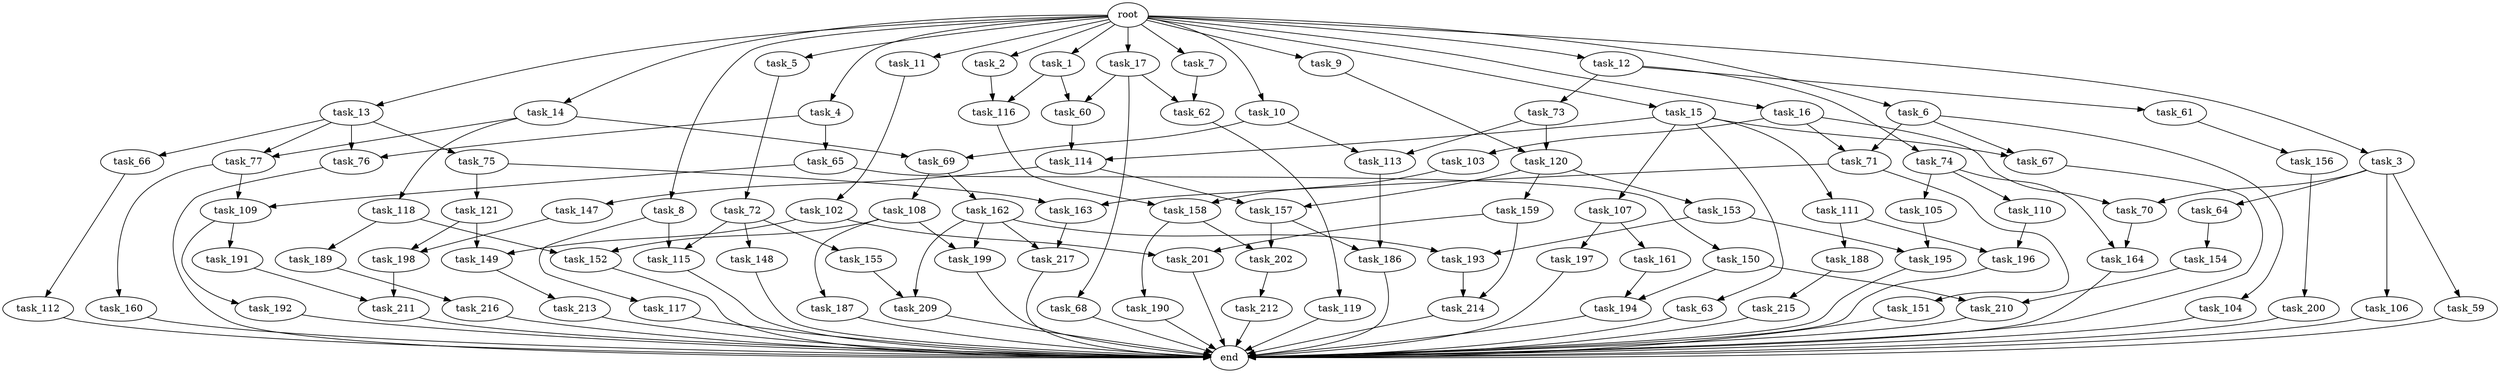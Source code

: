 digraph G {
  task_149 [size="936302870.528000"];
  task_192 [size="137438953.472000"];
  task_16 [size="1.024000"];
  task_150 [size="137438953.472000"];
  task_212 [size="34359738.368000"];
  task_115 [size="1005022347.264000"];
  task_158 [size="352187318.272000"];
  task_213 [size="549755813.888000"];
  task_190 [size="420906795.008000"];
  task_119 [size="34359738.368000"];
  task_13 [size="1.024000"];
  task_102 [size="695784701.952000"];
  task_11 [size="1.024000"];
  task_113 [size="446676598.784000"];
  task_68 [size="549755813.888000"];
  task_111 [size="309237645.312000"];
  task_117 [size="309237645.312000"];
  task_162 [size="137438953.472000"];
  task_151 [size="137438953.472000"];
  task_62 [size="584115552.256000"];
  task_8 [size="1.024000"];
  task_1 [size="1.024000"];
  task_108 [size="137438953.472000"];
  task_156 [size="77309411.328000"];
  task_6 [size="1.024000"];
  task_147 [size="34359738.368000"];
  task_72 [size="137438953.472000"];
  task_200 [size="214748364.800000"];
  task_5 [size="1.024000"];
  task_63 [size="309237645.312000"];
  task_217 [size="111669149.696000"];
  root [size="0.000000"];
  task_202 [size="970662608.896000"];
  task_216 [size="695784701.952000"];
  task_104 [size="77309411.328000"];
  task_7 [size="1.024000"];
  task_74 [size="137438953.472000"];
  task_148 [size="695784701.952000"];
  task_159 [size="77309411.328000"];
  task_152 [size="833223655.424000"];
  task_106 [size="549755813.888000"];
  task_157 [size="111669149.696000"];
  task_198 [size="627065225.216000"];
  task_215 [size="137438953.472000"];
  task_155 [size="695784701.952000"];
  task_77 [size="618475290.624000"];
  task_210 [size="996432412.672000"];
  task_195 [size="970662608.896000"];
  task_209 [size="773094113.280000"];
  task_110 [size="214748364.800000"];
  task_153 [size="77309411.328000"];
  task_114 [size="386547056.640000"];
  task_66 [size="309237645.312000"];
  task_4 [size="1.024000"];
  task_103 [size="420906795.008000"];
  task_191 [size="137438953.472000"];
  task_112 [size="214748364.800000"];
  task_199 [size="773094113.280000"];
  task_65 [size="309237645.312000"];
  task_69 [size="446676598.784000"];
  task_73 [size="137438953.472000"];
  task_59 [size="549755813.888000"];
  task_76 [size="618475290.624000"];
  task_188 [size="77309411.328000"];
  task_61 [size="137438953.472000"];
  task_154 [size="695784701.952000"];
  task_10 [size="1.024000"];
  task_12 [size="1.024000"];
  task_14 [size="1.024000"];
  task_163 [size="996432412.672000"];
  task_186 [size="1245540515.840000"];
  task_187 [size="695784701.952000"];
  task_214 [size="773094113.280000"];
  task_75 [size="309237645.312000"];
  task_64 [size="549755813.888000"];
  task_121 [size="858993459.200000"];
  task_15 [size="1.024000"];
  end [size="0.000000"];
  task_164 [size="292057776.128000"];
  task_211 [size="274877906.944000"];
  task_196 [size="154618822.656000"];
  task_70 [size="970662608.896000"];
  task_160 [size="420906795.008000"];
  task_193 [size="627065225.216000"];
  task_3 [size="1.024000"];
  task_71 [size="498216206.336000"];
  task_197 [size="137438953.472000"];
  task_105 [size="214748364.800000"];
  task_201 [size="1554778161.152000"];
  task_194 [size="1554778161.152000"];
  task_109 [size="558345748.480000"];
  task_60 [size="627065225.216000"];
  task_118 [size="309237645.312000"];
  task_9 [size="1.024000"];
  task_120 [size="523986010.112000"];
  task_2 [size="1.024000"];
  task_67 [size="386547056.640000"];
  task_161 [size="137438953.472000"];
  task_17 [size="1.024000"];
  task_107 [size="309237645.312000"];
  task_189 [size="137438953.472000"];
  task_116 [size="936302870.528000"];

  task_149 -> task_213 [size="536870912.000000"];
  task_192 -> end [size="1.000000"];
  task_16 -> task_70 [size="411041792.000000"];
  task_16 -> task_71 [size="411041792.000000"];
  task_16 -> task_103 [size="411041792.000000"];
  task_150 -> task_210 [size="838860800.000000"];
  task_150 -> task_194 [size="838860800.000000"];
  task_212 -> end [size="1.000000"];
  task_115 -> end [size="1.000000"];
  task_158 -> task_202 [size="411041792.000000"];
  task_158 -> task_190 [size="411041792.000000"];
  task_213 -> end [size="1.000000"];
  task_190 -> end [size="1.000000"];
  task_119 -> end [size="1.000000"];
  task_13 -> task_66 [size="301989888.000000"];
  task_13 -> task_75 [size="301989888.000000"];
  task_13 -> task_76 [size="301989888.000000"];
  task_13 -> task_77 [size="301989888.000000"];
  task_102 -> task_149 [size="838860800.000000"];
  task_102 -> task_201 [size="838860800.000000"];
  task_11 -> task_102 [size="679477248.000000"];
  task_113 -> task_186 [size="679477248.000000"];
  task_68 -> end [size="1.000000"];
  task_111 -> task_188 [size="75497472.000000"];
  task_111 -> task_196 [size="75497472.000000"];
  task_117 -> end [size="1.000000"];
  task_162 -> task_209 [size="75497472.000000"];
  task_162 -> task_193 [size="75497472.000000"];
  task_162 -> task_217 [size="75497472.000000"];
  task_162 -> task_199 [size="75497472.000000"];
  task_151 -> end [size="1.000000"];
  task_62 -> task_119 [size="33554432.000000"];
  task_8 -> task_115 [size="301989888.000000"];
  task_8 -> task_117 [size="301989888.000000"];
  task_1 -> task_116 [size="75497472.000000"];
  task_1 -> task_60 [size="75497472.000000"];
  task_108 -> task_187 [size="679477248.000000"];
  task_108 -> task_152 [size="679477248.000000"];
  task_108 -> task_199 [size="679477248.000000"];
  task_156 -> task_200 [size="209715200.000000"];
  task_6 -> task_71 [size="75497472.000000"];
  task_6 -> task_67 [size="75497472.000000"];
  task_6 -> task_104 [size="75497472.000000"];
  task_147 -> task_198 [size="536870912.000000"];
  task_72 -> task_115 [size="679477248.000000"];
  task_72 -> task_148 [size="679477248.000000"];
  task_72 -> task_155 [size="679477248.000000"];
  task_200 -> end [size="1.000000"];
  task_5 -> task_72 [size="134217728.000000"];
  task_63 -> end [size="1.000000"];
  task_217 -> end [size="1.000000"];
  root -> task_2 [size="1.000000"];
  root -> task_7 [size="1.000000"];
  root -> task_5 [size="1.000000"];
  root -> task_11 [size="1.000000"];
  root -> task_10 [size="1.000000"];
  root -> task_16 [size="1.000000"];
  root -> task_4 [size="1.000000"];
  root -> task_17 [size="1.000000"];
  root -> task_3 [size="1.000000"];
  root -> task_13 [size="1.000000"];
  root -> task_9 [size="1.000000"];
  root -> task_6 [size="1.000000"];
  root -> task_14 [size="1.000000"];
  root -> task_8 [size="1.000000"];
  root -> task_12 [size="1.000000"];
  root -> task_15 [size="1.000000"];
  root -> task_1 [size="1.000000"];
  task_202 -> task_212 [size="33554432.000000"];
  task_216 -> end [size="1.000000"];
  task_104 -> end [size="1.000000"];
  task_7 -> task_62 [size="33554432.000000"];
  task_74 -> task_164 [size="209715200.000000"];
  task_74 -> task_105 [size="209715200.000000"];
  task_74 -> task_110 [size="209715200.000000"];
  task_148 -> end [size="1.000000"];
  task_159 -> task_214 [size="679477248.000000"];
  task_159 -> task_201 [size="679477248.000000"];
  task_152 -> end [size="1.000000"];
  task_106 -> end [size="1.000000"];
  task_157 -> task_202 [size="536870912.000000"];
  task_157 -> task_186 [size="536870912.000000"];
  task_198 -> task_211 [size="134217728.000000"];
  task_215 -> end [size="1.000000"];
  task_155 -> task_209 [size="679477248.000000"];
  task_77 -> task_160 [size="411041792.000000"];
  task_77 -> task_109 [size="411041792.000000"];
  task_210 -> end [size="1.000000"];
  task_195 -> end [size="1.000000"];
  task_209 -> end [size="1.000000"];
  task_110 -> task_196 [size="75497472.000000"];
  task_153 -> task_193 [size="536870912.000000"];
  task_153 -> task_195 [size="536870912.000000"];
  task_114 -> task_147 [size="33554432.000000"];
  task_114 -> task_157 [size="33554432.000000"];
  task_66 -> task_112 [size="209715200.000000"];
  task_4 -> task_76 [size="301989888.000000"];
  task_4 -> task_65 [size="301989888.000000"];
  task_103 -> task_158 [size="134217728.000000"];
  task_191 -> task_211 [size="134217728.000000"];
  task_112 -> end [size="1.000000"];
  task_199 -> end [size="1.000000"];
  task_65 -> task_150 [size="134217728.000000"];
  task_65 -> task_109 [size="134217728.000000"];
  task_69 -> task_108 [size="134217728.000000"];
  task_69 -> task_162 [size="134217728.000000"];
  task_73 -> task_113 [size="301989888.000000"];
  task_73 -> task_120 [size="301989888.000000"];
  task_59 -> end [size="1.000000"];
  task_76 -> end [size="1.000000"];
  task_188 -> task_215 [size="134217728.000000"];
  task_61 -> task_156 [size="75497472.000000"];
  task_154 -> task_210 [size="134217728.000000"];
  task_10 -> task_113 [size="134217728.000000"];
  task_10 -> task_69 [size="134217728.000000"];
  task_12 -> task_61 [size="134217728.000000"];
  task_12 -> task_73 [size="134217728.000000"];
  task_12 -> task_74 [size="134217728.000000"];
  task_14 -> task_118 [size="301989888.000000"];
  task_14 -> task_69 [size="301989888.000000"];
  task_14 -> task_77 [size="301989888.000000"];
  task_163 -> task_217 [size="33554432.000000"];
  task_186 -> end [size="1.000000"];
  task_187 -> end [size="1.000000"];
  task_214 -> end [size="1.000000"];
  task_75 -> task_163 [size="838860800.000000"];
  task_75 -> task_121 [size="838860800.000000"];
  task_64 -> task_154 [size="679477248.000000"];
  task_121 -> task_149 [size="75497472.000000"];
  task_121 -> task_198 [size="75497472.000000"];
  task_15 -> task_111 [size="301989888.000000"];
  task_15 -> task_114 [size="301989888.000000"];
  task_15 -> task_67 [size="301989888.000000"];
  task_15 -> task_63 [size="301989888.000000"];
  task_15 -> task_107 [size="301989888.000000"];
  task_164 -> end [size="1.000000"];
  task_211 -> end [size="1.000000"];
  task_196 -> end [size="1.000000"];
  task_70 -> task_164 [size="75497472.000000"];
  task_160 -> end [size="1.000000"];
  task_193 -> task_214 [size="75497472.000000"];
  task_3 -> task_70 [size="536870912.000000"];
  task_3 -> task_59 [size="536870912.000000"];
  task_3 -> task_64 [size="536870912.000000"];
  task_3 -> task_106 [size="536870912.000000"];
  task_71 -> task_163 [size="134217728.000000"];
  task_71 -> task_151 [size="134217728.000000"];
  task_197 -> end [size="1.000000"];
  task_105 -> task_195 [size="411041792.000000"];
  task_201 -> end [size="1.000000"];
  task_194 -> end [size="1.000000"];
  task_109 -> task_191 [size="134217728.000000"];
  task_109 -> task_192 [size="134217728.000000"];
  task_60 -> task_114 [size="75497472.000000"];
  task_118 -> task_189 [size="134217728.000000"];
  task_118 -> task_152 [size="134217728.000000"];
  task_9 -> task_120 [size="209715200.000000"];
  task_120 -> task_159 [size="75497472.000000"];
  task_120 -> task_153 [size="75497472.000000"];
  task_120 -> task_157 [size="75497472.000000"];
  task_2 -> task_116 [size="838860800.000000"];
  task_67 -> end [size="1.000000"];
  task_161 -> task_194 [size="679477248.000000"];
  task_17 -> task_62 [size="536870912.000000"];
  task_17 -> task_60 [size="536870912.000000"];
  task_17 -> task_68 [size="536870912.000000"];
  task_107 -> task_197 [size="134217728.000000"];
  task_107 -> task_161 [size="134217728.000000"];
  task_189 -> task_216 [size="679477248.000000"];
  task_116 -> task_158 [size="209715200.000000"];
}
